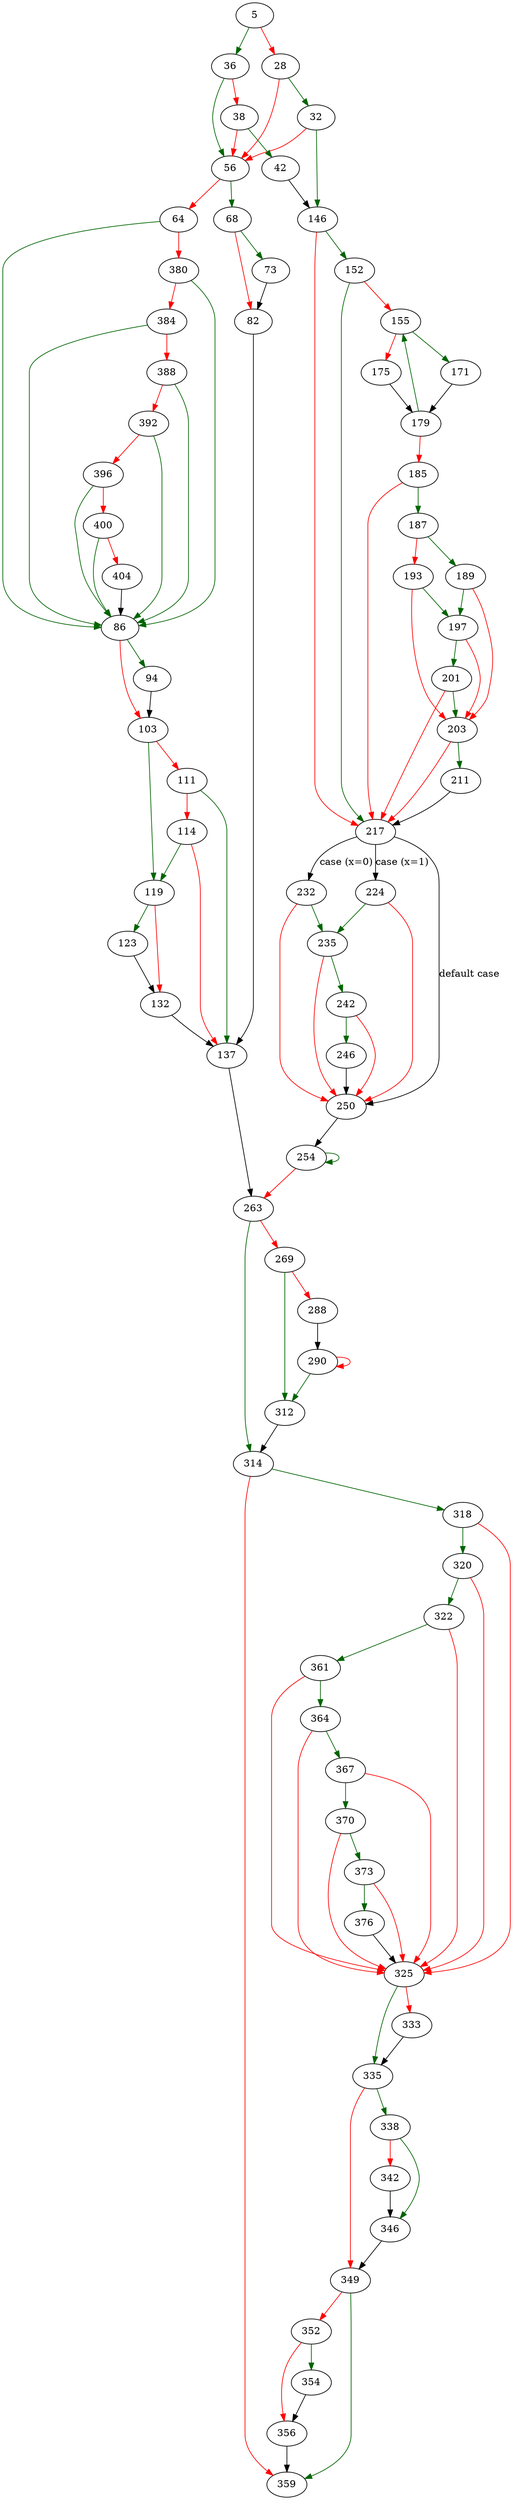 strict digraph "human_readable" {
	// Node definitions.
	5 [entry=true];
	36;
	28;
	32;
	56;
	146;
	38;
	42;
	68;
	64;
	86;
	380;
	73;
	82;
	137;
	94;
	103;
	119;
	111;
	114;
	123;
	132;
	263;
	152;
	217;
	155;
	171;
	175;
	179;
	185;
	187;
	189;
	193;
	197;
	203;
	201;
	211;
	224;
	232;
	250;
	235;
	242;
	246;
	254;
	314;
	269;
	312;
	288;
	290;
	318;
	359;
	320;
	325;
	322;
	361;
	335;
	333;
	338;
	349;
	346;
	342;
	352;
	354;
	356;
	364;
	367;
	370;
	373;
	376;
	384;
	388;
	392;
	396;
	400;
	404;

	// Edge definitions.
	5 -> 36 [
		color=darkgreen
		cond=true
	];
	5 -> 28 [
		color=red
		cond=false
	];
	36 -> 56 [
		color=darkgreen
		cond=true
	];
	36 -> 38 [
		color=red
		cond=false
	];
	28 -> 32 [
		color=darkgreen
		cond=true
	];
	28 -> 56 [
		color=red
		cond=false
	];
	32 -> 56 [
		color=red
		cond=false
	];
	32 -> 146 [
		color=darkgreen
		cond=true
	];
	56 -> 68 [
		color=darkgreen
		cond=true
	];
	56 -> 64 [
		color=red
		cond=false
	];
	146 -> 152 [
		color=darkgreen
		cond=true
	];
	146 -> 217 [
		color=red
		cond=false
	];
	38 -> 56 [
		color=red
		cond=false
	];
	38 -> 42 [
		color=darkgreen
		cond=true
	];
	42 -> 146;
	68 -> 73 [
		color=darkgreen
		cond=true
	];
	68 -> 82 [
		color=red
		cond=false
	];
	64 -> 86 [
		color=darkgreen
		cond=true
	];
	64 -> 380 [
		color=red
		cond=false
	];
	86 -> 94 [
		color=darkgreen
		cond=true
	];
	86 -> 103 [
		color=red
		cond=false
	];
	380 -> 86 [
		color=darkgreen
		cond=true
	];
	380 -> 384 [
		color=red
		cond=false
	];
	73 -> 82;
	82 -> 137;
	137 -> 263;
	94 -> 103;
	103 -> 119 [
		color=darkgreen
		cond=true
	];
	103 -> 111 [
		color=red
		cond=false
	];
	119 -> 123 [
		color=darkgreen
		cond=true
	];
	119 -> 132 [
		color=red
		cond=false
	];
	111 -> 137 [
		color=darkgreen
		cond=true
	];
	111 -> 114 [
		color=red
		cond=false
	];
	114 -> 137 [
		color=red
		cond=false
	];
	114 -> 119 [
		color=darkgreen
		cond=true
	];
	123 -> 132;
	132 -> 137;
	263 -> 314 [
		color=darkgreen
		cond=true
	];
	263 -> 269 [
		color=red
		cond=false
	];
	152 -> 217 [
		color=darkgreen
		cond=true
	];
	152 -> 155 [
		color=red
		cond=false
	];
	217 -> 224 [
		cond="case (x=1)"
		label="case (x=1)"
	];
	217 -> 232 [
		cond="case (x=0)"
		label="case (x=0)"
	];
	217 -> 250 [
		cond="default case"
		label="default case"
	];
	155 -> 171 [
		color=darkgreen
		cond=true
	];
	155 -> 175 [
		color=red
		cond=false
	];
	171 -> 179;
	175 -> 179;
	179 -> 155 [
		color=darkgreen
		cond=true
	];
	179 -> 185 [
		color=red
		cond=false
	];
	185 -> 217 [
		color=red
		cond=false
	];
	185 -> 187 [
		color=darkgreen
		cond=true
	];
	187 -> 189 [
		color=darkgreen
		cond=true
	];
	187 -> 193 [
		color=red
		cond=false
	];
	189 -> 197 [
		color=darkgreen
		cond=true
	];
	189 -> 203 [
		color=red
		cond=false
	];
	193 -> 197 [
		color=darkgreen
		cond=true
	];
	193 -> 203 [
		color=red
		cond=false
	];
	197 -> 203 [
		color=red
		cond=false
	];
	197 -> 201 [
		color=darkgreen
		cond=true
	];
	203 -> 217 [
		color=red
		cond=false
	];
	203 -> 211 [
		color=darkgreen
		cond=true
	];
	201 -> 217 [
		color=red
		cond=false
	];
	201 -> 203 [
		color=darkgreen
		cond=true
	];
	211 -> 217;
	224 -> 250 [
		color=red
		cond=false
	];
	224 -> 235 [
		color=darkgreen
		cond=true
	];
	232 -> 250 [
		color=red
		cond=false
	];
	232 -> 235 [
		color=darkgreen
		cond=true
	];
	250 -> 254;
	235 -> 250 [
		color=red
		cond=false
	];
	235 -> 242 [
		color=darkgreen
		cond=true
	];
	242 -> 250 [
		color=red
		cond=false
	];
	242 -> 246 [
		color=darkgreen
		cond=true
	];
	246 -> 250;
	254 -> 263 [
		color=red
		cond=false
	];
	254 -> 254 [
		color=darkgreen
		cond=true
	];
	314 -> 318 [
		color=darkgreen
		cond=true
	];
	314 -> 359 [
		color=red
		cond=false
	];
	269 -> 312 [
		color=darkgreen
		cond=true
	];
	269 -> 288 [
		color=red
		cond=false
	];
	312 -> 314;
	288 -> 290;
	290 -> 312 [
		color=darkgreen
		cond=true
	];
	290 -> 290 [
		color=red
		cond=false
	];
	318 -> 320 [
		color=darkgreen
		cond=true
	];
	318 -> 325 [
		color=red
		cond=false
	];
	320 -> 325 [
		color=red
		cond=false
	];
	320 -> 322 [
		color=darkgreen
		cond=true
	];
	325 -> 335 [
		color=darkgreen
		cond=true
	];
	325 -> 333 [
		color=red
		cond=false
	];
	322 -> 325 [
		color=red
		cond=false
	];
	322 -> 361 [
		color=darkgreen
		cond=true
	];
	361 -> 325 [
		color=red
		cond=false
	];
	361 -> 364 [
		color=darkgreen
		cond=true
	];
	335 -> 338 [
		color=darkgreen
		cond=true
	];
	335 -> 349 [
		color=red
		cond=false
	];
	333 -> 335;
	338 -> 346 [
		color=darkgreen
		cond=true
	];
	338 -> 342 [
		color=red
		cond=false
	];
	349 -> 359 [
		color=darkgreen
		cond=true
	];
	349 -> 352 [
		color=red
		cond=false
	];
	346 -> 349;
	342 -> 346;
	352 -> 354 [
		color=darkgreen
		cond=true
	];
	352 -> 356 [
		color=red
		cond=false
	];
	354 -> 356;
	356 -> 359;
	364 -> 325 [
		color=red
		cond=false
	];
	364 -> 367 [
		color=darkgreen
		cond=true
	];
	367 -> 325 [
		color=red
		cond=false
	];
	367 -> 370 [
		color=darkgreen
		cond=true
	];
	370 -> 325 [
		color=red
		cond=false
	];
	370 -> 373 [
		color=darkgreen
		cond=true
	];
	373 -> 325 [
		color=red
		cond=false
	];
	373 -> 376 [
		color=darkgreen
		cond=true
	];
	376 -> 325;
	384 -> 86 [
		color=darkgreen
		cond=true
	];
	384 -> 388 [
		color=red
		cond=false
	];
	388 -> 86 [
		color=darkgreen
		cond=true
	];
	388 -> 392 [
		color=red
		cond=false
	];
	392 -> 86 [
		color=darkgreen
		cond=true
	];
	392 -> 396 [
		color=red
		cond=false
	];
	396 -> 86 [
		color=darkgreen
		cond=true
	];
	396 -> 400 [
		color=red
		cond=false
	];
	400 -> 86 [
		color=darkgreen
		cond=true
	];
	400 -> 404 [
		color=red
		cond=false
	];
	404 -> 86;
}